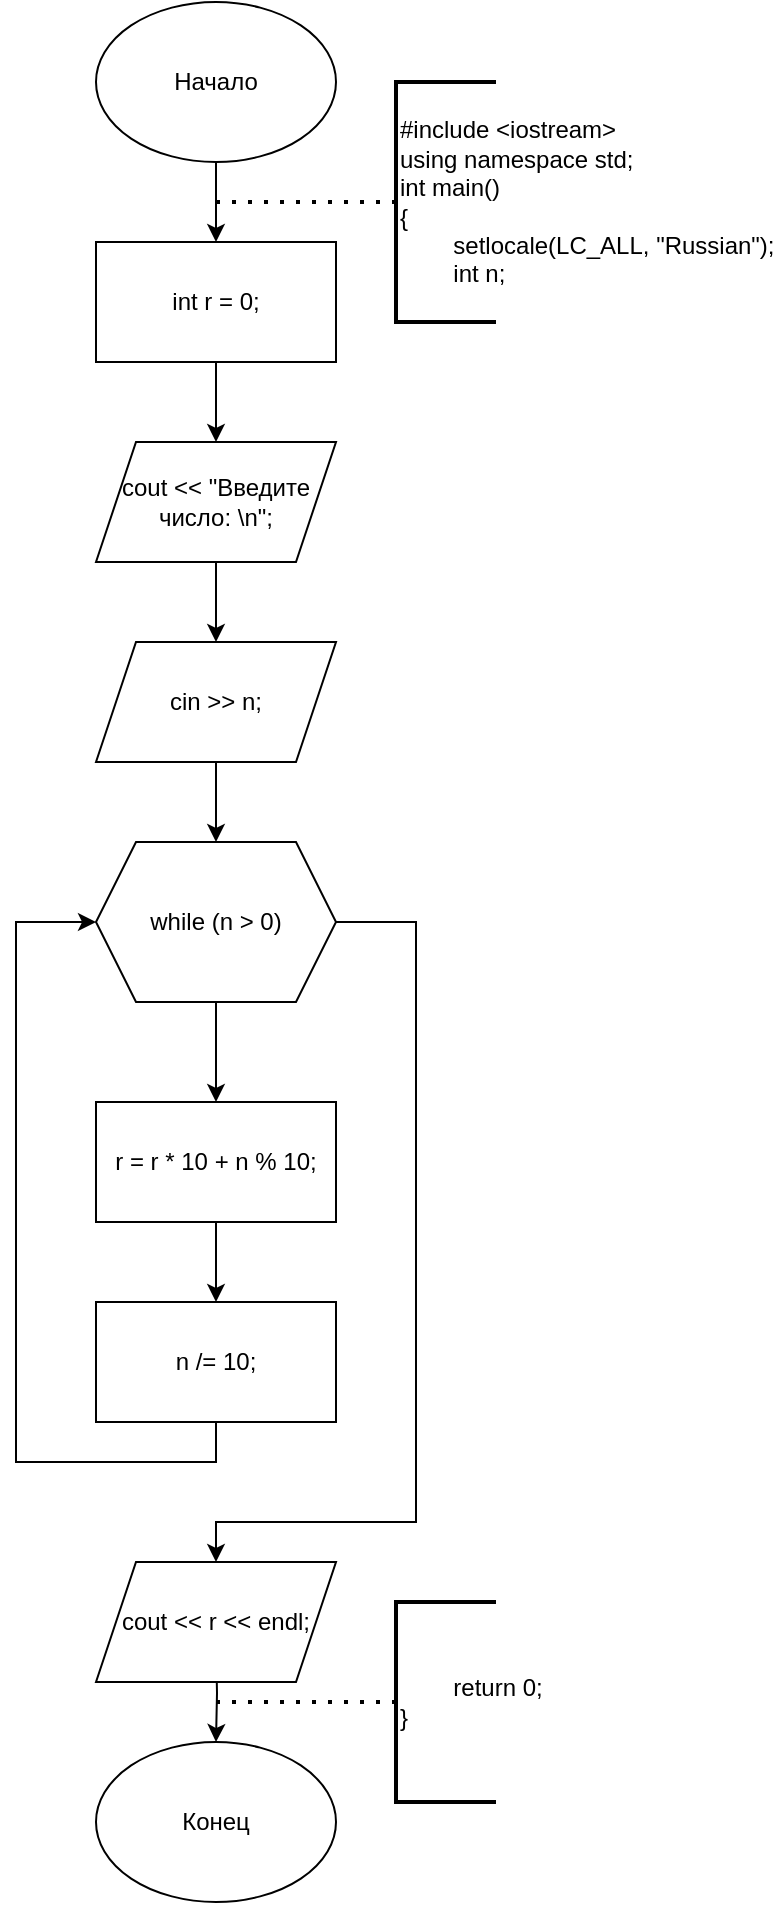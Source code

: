 <mxfile version="24.7.17">
  <diagram name="Страница — 1" id="CPp_jiu-BLnzEKdEbY_K">
    <mxGraphModel dx="472" dy="835" grid="1" gridSize="10" guides="1" tooltips="1" connect="1" arrows="1" fold="1" page="1" pageScale="1" pageWidth="827" pageHeight="1169" math="0" shadow="0">
      <root>
        <mxCell id="0" />
        <mxCell id="1" parent="0" />
        <mxCell id="LefdrT6UlM4HtIoz6M8Q-3" style="edgeStyle=orthogonalEdgeStyle;rounded=0;orthogonalLoop=1;jettySize=auto;html=1;exitX=0.5;exitY=1;exitDx=0;exitDy=0;entryX=0.5;entryY=0;entryDx=0;entryDy=0;" edge="1" parent="1" source="LefdrT6UlM4HtIoz6M8Q-1">
          <mxGeometry relative="1" as="geometry">
            <mxPoint x="240" y="150" as="targetPoint" />
          </mxGeometry>
        </mxCell>
        <mxCell id="LefdrT6UlM4HtIoz6M8Q-1" value="Начало" style="ellipse;whiteSpace=wrap;html=1;" vertex="1" parent="1">
          <mxGeometry x="180" y="30" width="120" height="80" as="geometry" />
        </mxCell>
        <mxCell id="LefdrT6UlM4HtIoz6M8Q-4" value="" style="endArrow=none;dashed=1;html=1;dashPattern=1 3;strokeWidth=2;rounded=0;" edge="1" parent="1">
          <mxGeometry width="50" height="50" relative="1" as="geometry">
            <mxPoint x="330" y="130" as="sourcePoint" />
            <mxPoint x="240" y="130" as="targetPoint" />
          </mxGeometry>
        </mxCell>
        <mxCell id="LefdrT6UlM4HtIoz6M8Q-5" value="&lt;div&gt;#include &amp;lt;iostream&amp;gt;&lt;/div&gt;&lt;div&gt;using namespace std;&lt;/div&gt;&lt;div&gt;int main()&lt;/div&gt;&lt;div&gt;{&lt;/div&gt;&lt;div&gt;&lt;span style=&quot;white-space-collapse: collapse;&quot;&gt;&lt;span style=&quot;white-space-collapse: preserve;&quot;&gt;&#x9;&lt;/span&gt;setlocale(LC_ALL, &quot;Russian&quot;);&lt;/span&gt;&lt;/div&gt;&lt;div&gt;&lt;span style=&quot;white-space-collapse: collapse;&quot;&gt;&lt;span style=&quot;white-space-collapse: preserve;&quot;&gt;&#x9;&lt;/span&gt;int n;&lt;/span&gt;&lt;/div&gt;" style="strokeWidth=2;html=1;shape=mxgraph.flowchart.annotation_1;align=left;pointerEvents=1;" vertex="1" parent="1">
          <mxGeometry x="330" y="70" width="50" height="120" as="geometry" />
        </mxCell>
        <mxCell id="LefdrT6UlM4HtIoz6M8Q-20" style="edgeStyle=orthogonalEdgeStyle;rounded=0;orthogonalLoop=1;jettySize=auto;html=1;exitX=0.5;exitY=1;exitDx=0;exitDy=0;entryX=0;entryY=0.5;entryDx=0;entryDy=0;" edge="1" parent="1" source="LefdrT6UlM4HtIoz6M8Q-14">
          <mxGeometry relative="1" as="geometry">
            <mxPoint x="180" y="490" as="targetPoint" />
            <Array as="points">
              <mxPoint x="140" y="780" />
              <mxPoint x="40" y="780" />
              <mxPoint x="40" y="490" />
            </Array>
          </mxGeometry>
        </mxCell>
        <mxCell id="LefdrT6UlM4HtIoz6M8Q-26" style="edgeStyle=orthogonalEdgeStyle;rounded=0;orthogonalLoop=1;jettySize=auto;html=1;exitX=0.5;exitY=1;exitDx=0;exitDy=0;entryX=0.5;entryY=0;entryDx=0;entryDy=0;" edge="1" parent="1" target="LefdrT6UlM4HtIoz6M8Q-25">
          <mxGeometry relative="1" as="geometry">
            <mxPoint x="240" y="850" as="sourcePoint" />
          </mxGeometry>
        </mxCell>
        <mxCell id="LefdrT6UlM4HtIoz6M8Q-25" value="Конец" style="ellipse;whiteSpace=wrap;html=1;" vertex="1" parent="1">
          <mxGeometry x="180" y="900" width="120" height="80" as="geometry" />
        </mxCell>
        <mxCell id="LefdrT6UlM4HtIoz6M8Q-27" value="" style="endArrow=none;dashed=1;html=1;dashPattern=1 3;strokeWidth=2;rounded=0;" edge="1" parent="1">
          <mxGeometry width="50" height="50" relative="1" as="geometry">
            <mxPoint x="330" y="880" as="sourcePoint" />
            <mxPoint x="240" y="880" as="targetPoint" />
          </mxGeometry>
        </mxCell>
        <mxCell id="LefdrT6UlM4HtIoz6M8Q-28" value="&lt;div&gt;&lt;span style=&quot;white-space-collapse: collapse;&quot;&gt;&lt;span style=&quot;white-space-collapse: preserve;&quot;&gt;&#x9;&lt;/span&gt;return 0;&lt;/span&gt;&lt;/div&gt;&lt;div&gt;}&lt;/div&gt;" style="strokeWidth=2;html=1;shape=mxgraph.flowchart.annotation_1;align=left;pointerEvents=1;" vertex="1" parent="1">
          <mxGeometry x="330" y="830" width="50" height="100" as="geometry" />
        </mxCell>
        <mxCell id="LefdrT6UlM4HtIoz6M8Q-43" value="cout &amp;lt;&amp;lt; r &amp;lt;&amp;lt; endl;" style="shape=parallelogram;perimeter=parallelogramPerimeter;whiteSpace=wrap;html=1;fixedSize=1;" vertex="1" parent="1">
          <mxGeometry x="180" y="810" width="120" height="60" as="geometry" />
        </mxCell>
        <mxCell id="LefdrT6UlM4HtIoz6M8Q-47" style="edgeStyle=orthogonalEdgeStyle;rounded=0;orthogonalLoop=1;jettySize=auto;html=1;exitX=0.5;exitY=1;exitDx=0;exitDy=0;" edge="1" parent="1" source="LefdrT6UlM4HtIoz6M8Q-45" target="LefdrT6UlM4HtIoz6M8Q-46">
          <mxGeometry relative="1" as="geometry" />
        </mxCell>
        <mxCell id="LefdrT6UlM4HtIoz6M8Q-45" value="int r = 0;" style="rounded=0;whiteSpace=wrap;html=1;" vertex="1" parent="1">
          <mxGeometry x="180" y="150" width="120" height="60" as="geometry" />
        </mxCell>
        <mxCell id="LefdrT6UlM4HtIoz6M8Q-49" style="edgeStyle=orthogonalEdgeStyle;rounded=0;orthogonalLoop=1;jettySize=auto;html=1;exitX=0.5;exitY=1;exitDx=0;exitDy=0;entryX=0.5;entryY=0;entryDx=0;entryDy=0;" edge="1" parent="1" source="LefdrT6UlM4HtIoz6M8Q-46" target="LefdrT6UlM4HtIoz6M8Q-48">
          <mxGeometry relative="1" as="geometry" />
        </mxCell>
        <mxCell id="LefdrT6UlM4HtIoz6M8Q-46" value="cout &amp;lt;&amp;lt; &quot;Введите число: \n&quot;;" style="shape=parallelogram;perimeter=parallelogramPerimeter;whiteSpace=wrap;html=1;fixedSize=1;" vertex="1" parent="1">
          <mxGeometry x="180" y="250" width="120" height="60" as="geometry" />
        </mxCell>
        <mxCell id="LefdrT6UlM4HtIoz6M8Q-53" style="edgeStyle=orthogonalEdgeStyle;rounded=0;orthogonalLoop=1;jettySize=auto;html=1;exitX=0.5;exitY=1;exitDx=0;exitDy=0;entryX=0.5;entryY=0;entryDx=0;entryDy=0;" edge="1" parent="1" source="LefdrT6UlM4HtIoz6M8Q-48" target="LefdrT6UlM4HtIoz6M8Q-50">
          <mxGeometry relative="1" as="geometry" />
        </mxCell>
        <mxCell id="LefdrT6UlM4HtIoz6M8Q-48" value="cin &amp;gt;&amp;gt; n;" style="shape=parallelogram;perimeter=parallelogramPerimeter;whiteSpace=wrap;html=1;fixedSize=1;" vertex="1" parent="1">
          <mxGeometry x="180" y="350" width="120" height="60" as="geometry" />
        </mxCell>
        <mxCell id="LefdrT6UlM4HtIoz6M8Q-54" style="edgeStyle=orthogonalEdgeStyle;rounded=0;orthogonalLoop=1;jettySize=auto;html=1;exitX=0.5;exitY=1;exitDx=0;exitDy=0;entryX=0.5;entryY=0;entryDx=0;entryDy=0;" edge="1" parent="1" source="LefdrT6UlM4HtIoz6M8Q-50" target="LefdrT6UlM4HtIoz6M8Q-51">
          <mxGeometry relative="1" as="geometry" />
        </mxCell>
        <mxCell id="LefdrT6UlM4HtIoz6M8Q-57" style="edgeStyle=orthogonalEdgeStyle;rounded=0;orthogonalLoop=1;jettySize=auto;html=1;exitX=1;exitY=0.5;exitDx=0;exitDy=0;entryX=0.5;entryY=0;entryDx=0;entryDy=0;" edge="1" parent="1" source="LefdrT6UlM4HtIoz6M8Q-50" target="LefdrT6UlM4HtIoz6M8Q-43">
          <mxGeometry relative="1" as="geometry">
            <Array as="points">
              <mxPoint x="340" y="490" />
              <mxPoint x="340" y="790" />
              <mxPoint x="240" y="790" />
            </Array>
          </mxGeometry>
        </mxCell>
        <mxCell id="LefdrT6UlM4HtIoz6M8Q-50" value="while (n &amp;gt; 0)" style="shape=hexagon;perimeter=hexagonPerimeter2;whiteSpace=wrap;html=1;fixedSize=1;" vertex="1" parent="1">
          <mxGeometry x="180" y="450" width="120" height="80" as="geometry" />
        </mxCell>
        <mxCell id="LefdrT6UlM4HtIoz6M8Q-55" style="edgeStyle=orthogonalEdgeStyle;rounded=0;orthogonalLoop=1;jettySize=auto;html=1;exitX=0.5;exitY=1;exitDx=0;exitDy=0;entryX=0.5;entryY=0;entryDx=0;entryDy=0;" edge="1" parent="1" source="LefdrT6UlM4HtIoz6M8Q-51" target="LefdrT6UlM4HtIoz6M8Q-52">
          <mxGeometry relative="1" as="geometry" />
        </mxCell>
        <mxCell id="LefdrT6UlM4HtIoz6M8Q-51" value="r = r * 10 + n % 10;" style="rounded=0;whiteSpace=wrap;html=1;" vertex="1" parent="1">
          <mxGeometry x="180" y="580" width="120" height="60" as="geometry" />
        </mxCell>
        <mxCell id="LefdrT6UlM4HtIoz6M8Q-56" style="edgeStyle=orthogonalEdgeStyle;rounded=0;orthogonalLoop=1;jettySize=auto;html=1;exitX=0.5;exitY=1;exitDx=0;exitDy=0;entryX=0;entryY=0.5;entryDx=0;entryDy=0;" edge="1" parent="1" source="LefdrT6UlM4HtIoz6M8Q-52" target="LefdrT6UlM4HtIoz6M8Q-50">
          <mxGeometry relative="1" as="geometry">
            <Array as="points">
              <mxPoint x="240" y="760" />
              <mxPoint x="140" y="760" />
              <mxPoint x="140" y="490" />
            </Array>
          </mxGeometry>
        </mxCell>
        <mxCell id="LefdrT6UlM4HtIoz6M8Q-52" value="n /= 10;" style="rounded=0;whiteSpace=wrap;html=1;" vertex="1" parent="1">
          <mxGeometry x="180" y="680" width="120" height="60" as="geometry" />
        </mxCell>
      </root>
    </mxGraphModel>
  </diagram>
</mxfile>
